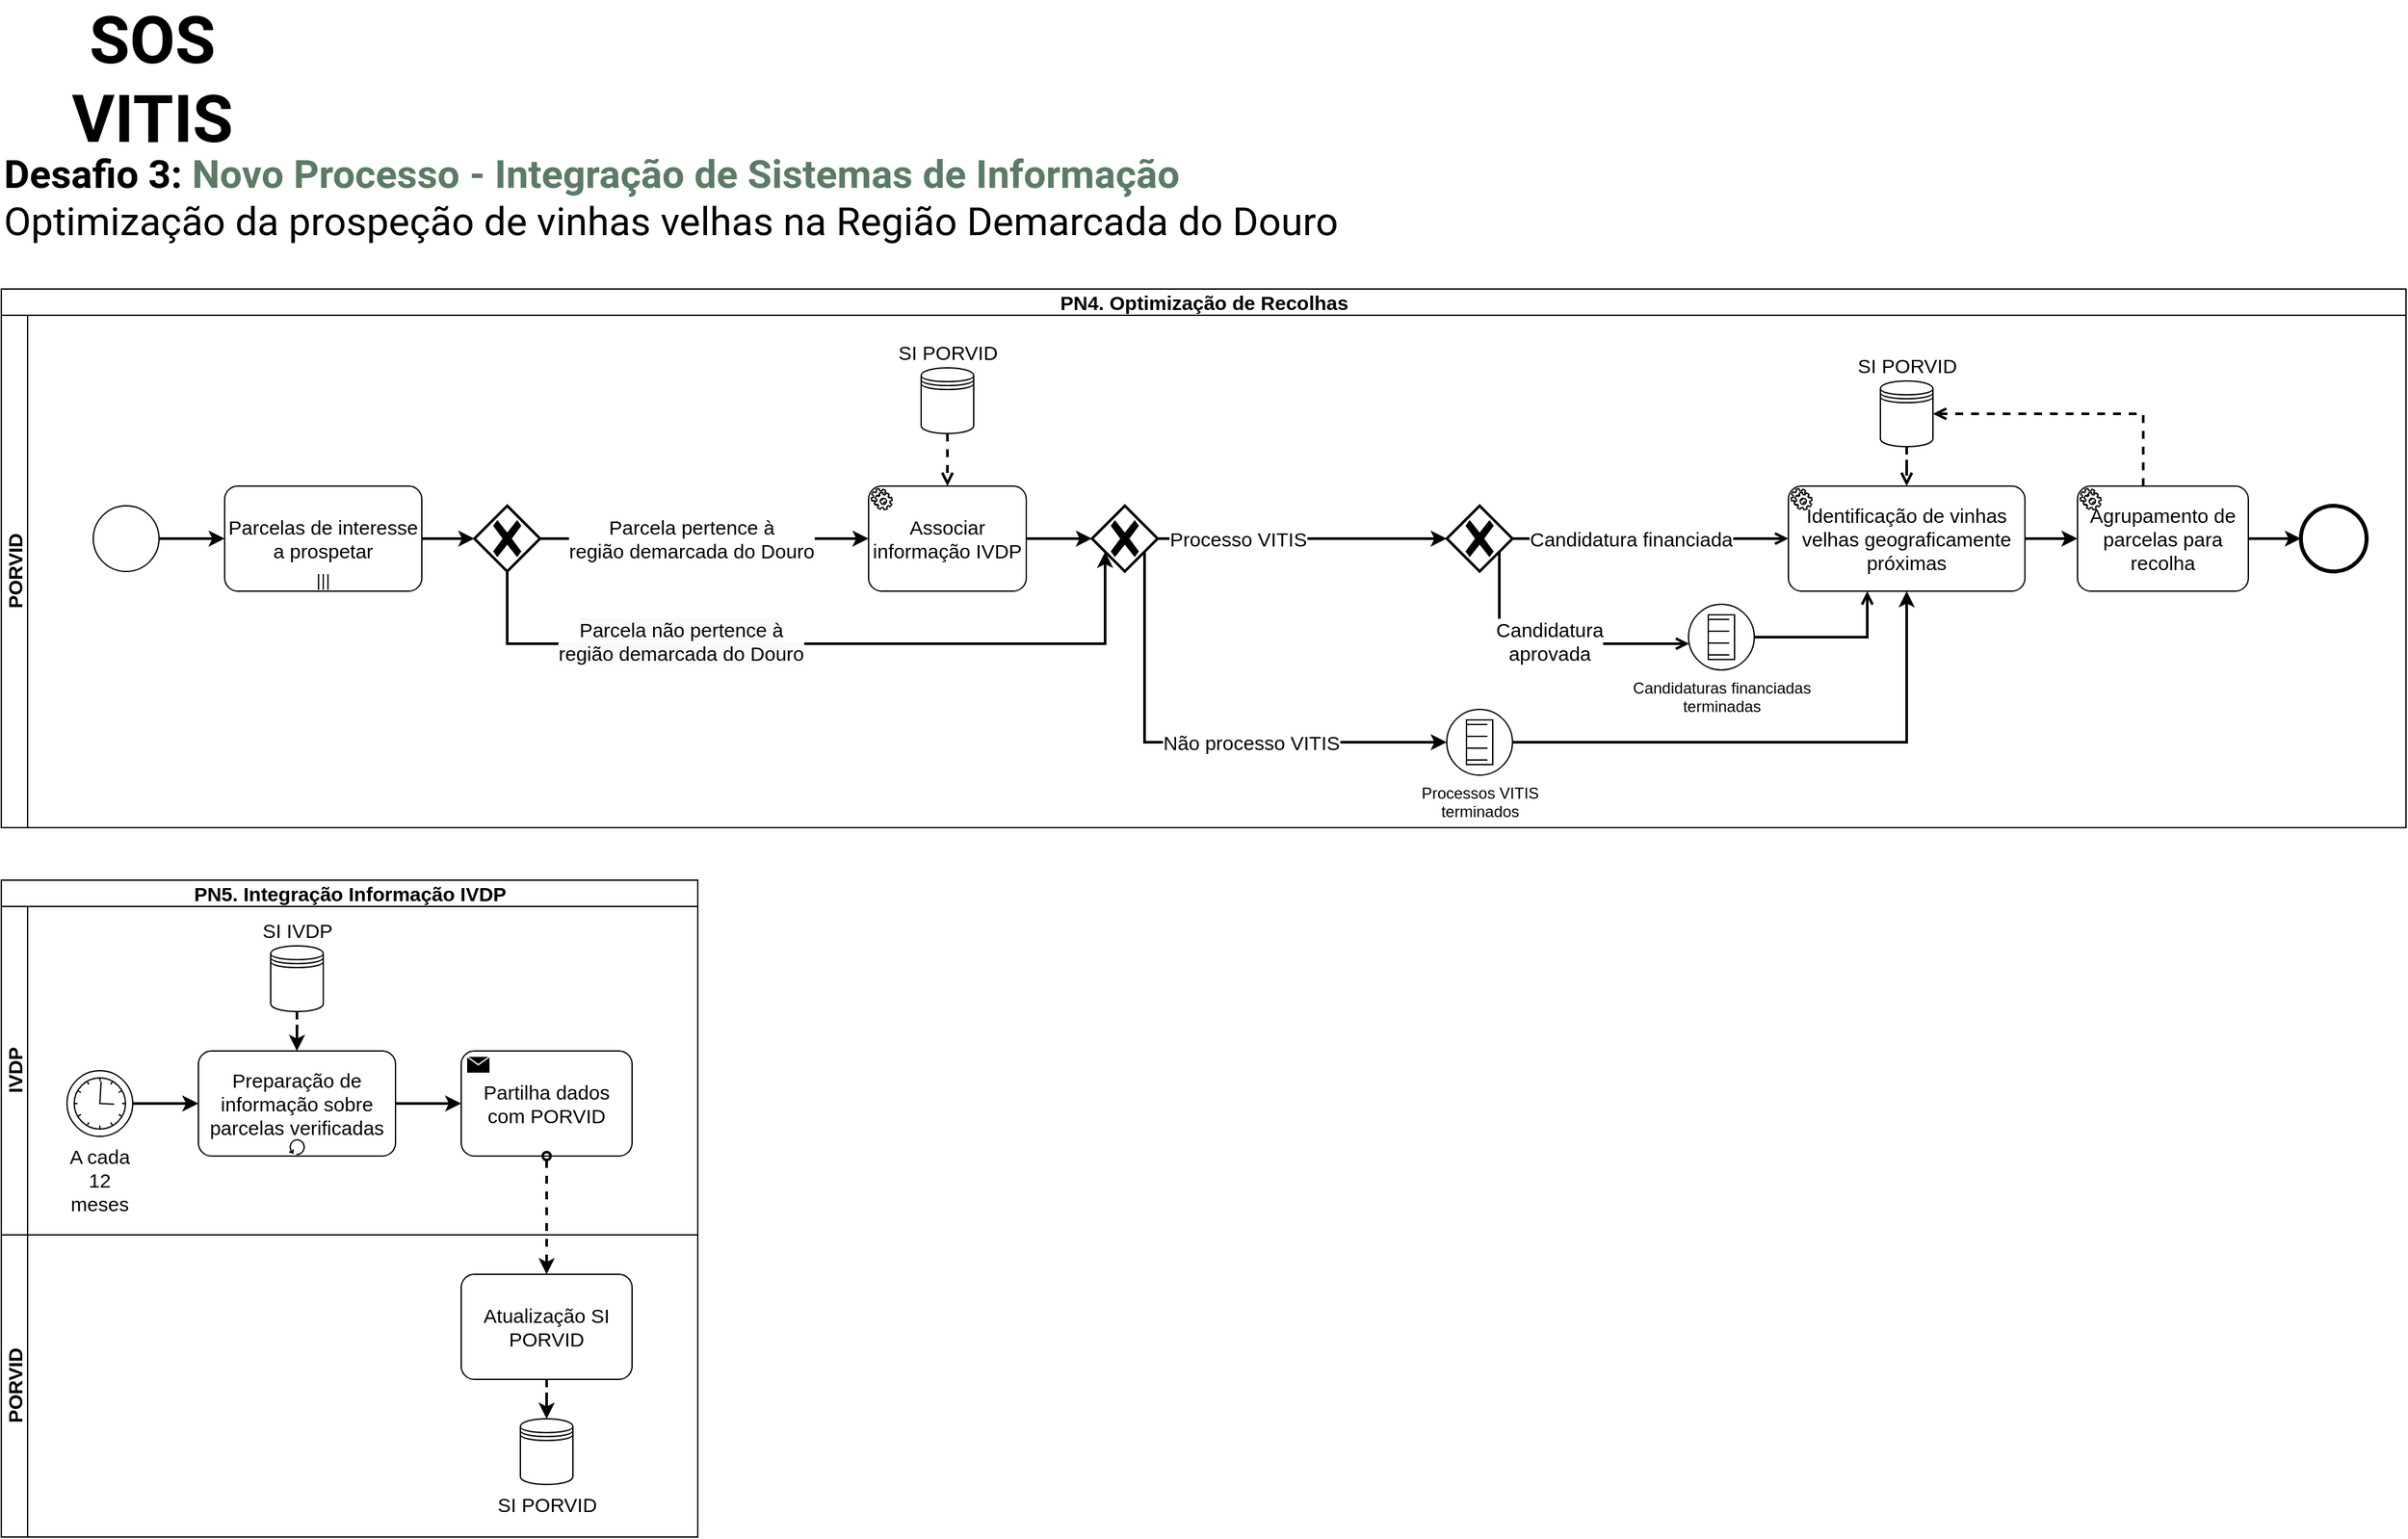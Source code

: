 <mxfile compressed="false" version="15.8.7" type="device">
  <diagram id="prtHgNgQTEPvFCAcTncT" name="Processos Alto Nível">
    <mxGraphModel dx="1673" dy="1054" grid="1" gridSize="10" guides="1" tooltips="1" connect="1" arrows="1" fold="1" page="1" pageScale="1" pageWidth="827" pageHeight="1169" math="0" shadow="0">
      <root>
        <mxCell id="0" />
        <mxCell id="1" parent="0" />
        <mxCell id="NLFkMVxidJrpuLbfi5vq-1" value="&lt;b&gt;Desafio 3: &lt;font color=&quot;#5b7b65&quot;&gt;Novo Processo - Integração de Sistemas de Informação&lt;/font&gt;&lt;/b&gt;&lt;br&gt;Optimização da prospeção de vinhas velhas na Região Demarcada do Douro" style="text;html=1;strokeColor=none;fillColor=none;align=left;verticalAlign=middle;whiteSpace=wrap;rounded=0;fontSize=30;fontFamily=Roboto;fontSource=https%3A%2F%2Ffonts.googleapis.com%2Fcss%3Ffamily%3DRoboto;" parent="1" vertex="1">
          <mxGeometry x="40" y="120" width="1060" height="100" as="geometry" />
        </mxCell>
        <mxCell id="8Ae6zeDYgx-UutW48Nks-54" value="&lt;font style=&quot;font-size: 50px;&quot;&gt;&lt;b style=&quot;font-size: 50px;&quot;&gt;SOS VITIS&lt;/b&gt;&lt;/font&gt;" style="text;html=1;strokeColor=none;fillColor=none;align=center;verticalAlign=middle;whiteSpace=wrap;rounded=0;fontFamily=Roboto;fontSize=50;fontColor=#000000;fontSource=https%3A%2F%2Ffonts.googleapis.com%2Fcss%3Ffamily%3DRoboto;" parent="1" vertex="1">
          <mxGeometry x="40" y="40" width="230" height="80" as="geometry" />
        </mxCell>
        <mxCell id="RrkdCd4so9SFuspl1RXy-1" value="&lt;span style=&quot;font-size: 15px ; background-color: rgb(255 , 255 , 255)&quot;&gt;PN4. Optimização de Recolhas&lt;/span&gt;" style="swimlane;html=1;childLayout=stackLayout;resizeParent=1;resizeParentMax=0;horizontal=1;startSize=20;horizontalStack=0;" parent="1" vertex="1">
          <mxGeometry x="40" y="240" width="1830" height="410" as="geometry">
            <mxRectangle x="40" y="1730" width="250" height="20" as="alternateBounds" />
          </mxGeometry>
        </mxCell>
        <mxCell id="RrkdCd4so9SFuspl1RXy-3" value="&lt;span style=&quot;font-size: 15px&quot;&gt;PORVID&lt;/span&gt;" style="swimlane;html=1;startSize=20;horizontal=0;" parent="RrkdCd4so9SFuspl1RXy-1" vertex="1">
          <mxGeometry y="20" width="1830" height="390" as="geometry" />
        </mxCell>
        <mxCell id="RrkdCd4so9SFuspl1RXy-7" style="edgeStyle=orthogonalEdgeStyle;rounded=0;jumpStyle=arc;orthogonalLoop=1;jettySize=auto;html=1;labelBackgroundColor=default;fontSize=15;startArrow=none;startFill=0;endArrow=open;endFill=0;strokeWidth=2;dashed=1;" parent="RrkdCd4so9SFuspl1RXy-3" source="RrkdCd4so9SFuspl1RXy-8" target="1hHnKpsaH6cNvzyIpWSU-2" edge="1">
          <mxGeometry relative="1" as="geometry">
            <mxPoint x="720" y="130" as="targetPoint" />
          </mxGeometry>
        </mxCell>
        <mxCell id="RrkdCd4so9SFuspl1RXy-8" value="SI PORVID" style="shape=datastore;labelPosition=center;verticalLabelPosition=top;align=center;verticalAlign=bottom;rounded=0;shadow=0;glass=0;sketch=0;fontSize=15;html=1;" parent="RrkdCd4so9SFuspl1RXy-3" vertex="1">
          <mxGeometry x="700" y="40" width="40" height="50" as="geometry" />
        </mxCell>
        <mxCell id="RrkdCd4so9SFuspl1RXy-9" value="" style="points=[[0.25,0.25,0],[0.5,0,0],[0.75,0.25,0],[1,0.5,0],[0.75,0.75,0],[0.5,1,0],[0.25,0.75,0],[0,0.5,0]];shape=mxgraph.bpmn.gateway2;html=1;verticalLabelPosition=bottom;labelBackgroundColor=#ffffff;verticalAlign=top;align=center;perimeter=rhombusPerimeter;outlineConnect=0;outline=none;symbol=none;gwType=exclusive;fontSize=15;strokeWidth=2;" parent="RrkdCd4so9SFuspl1RXy-3" vertex="1">
          <mxGeometry x="830" y="145" width="50" height="50" as="geometry" />
        </mxCell>
        <mxCell id="RrkdCd4so9SFuspl1RXy-10" value="Processo VITIS" style="edgeStyle=orthogonalEdgeStyle;rounded=0;orthogonalLoop=1;jettySize=auto;html=1;fontSize=15;startArrow=none;startFill=0;endArrow=classic;endFill=1;strokeWidth=2;" parent="RrkdCd4so9SFuspl1RXy-3" source="RrkdCd4so9SFuspl1RXy-9" target="RrkdCd4so9SFuspl1RXy-33" edge="1">
          <mxGeometry x="-0.448" relative="1" as="geometry">
            <mxPoint x="1220" y="170" as="targetPoint" />
            <mxPoint as="offset" />
          </mxGeometry>
        </mxCell>
        <mxCell id="RrkdCd4so9SFuspl1RXy-11" style="edgeStyle=orthogonalEdgeStyle;rounded=0;orthogonalLoop=1;jettySize=auto;html=1;fontSize=15;startArrow=none;startFill=0;endArrow=classic;endFill=1;strokeWidth=2;" parent="RrkdCd4so9SFuspl1RXy-3" source="RrkdCd4so9SFuspl1RXy-9" target="RrkdCd4so9SFuspl1RXy-23" edge="1">
          <mxGeometry relative="1" as="geometry">
            <Array as="points">
              <mxPoint x="870" y="325" />
            </Array>
            <mxPoint x="1140" y="265" as="targetPoint" />
          </mxGeometry>
        </mxCell>
        <mxCell id="RrkdCd4so9SFuspl1RXy-12" value="Não processo VITIS" style="edgeLabel;html=1;align=center;verticalAlign=middle;resizable=0;points=[];fontSize=15;" parent="RrkdCd4so9SFuspl1RXy-11" vertex="1" connectable="0">
          <mxGeometry x="-0.097" y="-1" relative="1" as="geometry">
            <mxPoint x="56" y="-1" as="offset" />
          </mxGeometry>
        </mxCell>
        <mxCell id="RrkdCd4so9SFuspl1RXy-13" style="edgeStyle=orthogonalEdgeStyle;rounded=0;orthogonalLoop=1;jettySize=auto;html=1;startArrow=none;startFill=0;endArrow=classic;endFill=1;strokeWidth=2;" parent="RrkdCd4so9SFuspl1RXy-3" source="1hHnKpsaH6cNvzyIpWSU-4" target="RrkdCd4so9SFuspl1RXy-17" edge="1">
          <mxGeometry relative="1" as="geometry">
            <mxPoint x="1774.0" y="170.0" as="targetPoint" />
            <mxPoint x="1750" y="170" as="sourcePoint" />
          </mxGeometry>
        </mxCell>
        <mxCell id="RrkdCd4so9SFuspl1RXy-14" style="edgeStyle=orthogonalEdgeStyle;rounded=0;orthogonalLoop=1;jettySize=auto;html=1;fontSize=15;startArrow=none;startFill=0;endArrow=classic;endFill=1;strokeWidth=2;" parent="RrkdCd4so9SFuspl1RXy-3" source="1hHnKpsaH6cNvzyIpWSU-3" target="1hHnKpsaH6cNvzyIpWSU-4" edge="1">
          <mxGeometry relative="1" as="geometry">
            <mxPoint x="1540" y="170" as="sourcePoint" />
            <mxPoint x="1570" y="170" as="targetPoint" />
          </mxGeometry>
        </mxCell>
        <mxCell id="RrkdCd4so9SFuspl1RXy-15" style="edgeStyle=orthogonalEdgeStyle;rounded=0;orthogonalLoop=1;jettySize=auto;html=1;dashed=1;fontSize=15;startArrow=none;startFill=0;endArrow=open;endFill=0;strokeWidth=2;" parent="RrkdCd4so9SFuspl1RXy-3" source="RrkdCd4so9SFuspl1RXy-16" target="1hHnKpsaH6cNvzyIpWSU-3" edge="1">
          <mxGeometry relative="1" as="geometry">
            <mxPoint x="1450" y="130" as="targetPoint" />
          </mxGeometry>
        </mxCell>
        <mxCell id="RrkdCd4so9SFuspl1RXy-16" value="SI PORVID" style="shape=datastore;labelPosition=center;verticalLabelPosition=top;align=center;verticalAlign=bottom;rounded=0;shadow=0;glass=0;sketch=0;fontSize=15;html=1;" parent="RrkdCd4so9SFuspl1RXy-3" vertex="1">
          <mxGeometry x="1430" y="50" width="40" height="50" as="geometry" />
        </mxCell>
        <mxCell id="RrkdCd4so9SFuspl1RXy-17" value="" style="points=[[0.145,0.145,0],[0.5,0,0],[0.855,0.145,0],[1,0.5,0],[0.855,0.855,0],[0.5,1,0],[0.145,0.855,0],[0,0.5,0]];shape=mxgraph.bpmn.event;html=1;verticalLabelPosition=bottom;labelBackgroundColor=#ffffff;verticalAlign=top;align=center;perimeter=ellipsePerimeter;outlineConnect=0;aspect=fixed;outline=end;symbol=terminate2;rounded=0;shadow=0;glass=0;sketch=0;fontSize=15;" parent="RrkdCd4so9SFuspl1RXy-3" vertex="1">
          <mxGeometry x="1750" y="145" width="50" height="50" as="geometry" />
        </mxCell>
        <mxCell id="RrkdCd4so9SFuspl1RXy-18" style="edgeStyle=orthogonalEdgeStyle;rounded=0;jumpStyle=arc;orthogonalLoop=1;jettySize=auto;html=1;labelBackgroundColor=default;fontSize=15;startArrow=none;startFill=0;endArrow=classic;endFill=1;strokeWidth=2;" parent="RrkdCd4so9SFuspl1RXy-3" source="RrkdCd4so9SFuspl1RXy-19" target="RrkdCd4so9SFuspl1RXy-21" edge="1">
          <mxGeometry relative="1" as="geometry" />
        </mxCell>
        <mxCell id="RrkdCd4so9SFuspl1RXy-19" value="" style="points=[[0.145,0.145,0],[0.5,0,0],[0.855,0.145,0],[1,0.5,0],[0.855,0.855,0],[0.5,1,0],[0.145,0.855,0],[0,0.5,0]];shape=mxgraph.bpmn.event;html=1;verticalLabelPosition=bottom;labelBackgroundColor=#ffffff;verticalAlign=top;align=center;perimeter=ellipsePerimeter;outlineConnect=0;aspect=fixed;outline=standard;symbol=general;" parent="RrkdCd4so9SFuspl1RXy-3" vertex="1">
          <mxGeometry x="70" y="145" width="50" height="50" as="geometry" />
        </mxCell>
        <mxCell id="RrkdCd4so9SFuspl1RXy-20" style="edgeStyle=orthogonalEdgeStyle;rounded=0;jumpStyle=arc;orthogonalLoop=1;jettySize=auto;html=1;labelBackgroundColor=default;fontSize=15;startArrow=none;startFill=0;endArrow=classic;endFill=1;strokeWidth=2;" parent="RrkdCd4so9SFuspl1RXy-3" source="RrkdCd4so9SFuspl1RXy-21" target="RrkdCd4so9SFuspl1RXy-27" edge="1">
          <mxGeometry relative="1" as="geometry">
            <mxPoint x="400" y="170.0" as="sourcePoint" />
            <mxPoint x="360" y="170" as="targetPoint" />
          </mxGeometry>
        </mxCell>
        <mxCell id="RrkdCd4so9SFuspl1RXy-21" value="Parcelas de interesse a prospetar" style="points=[[0.25,0,0],[0.5,0,0],[0.75,0,0],[1,0.25,0],[1,0.5,0],[1,0.75,0],[0.75,1,0],[0.5,1,0],[0.25,1,0],[0,0.75,0],[0,0.5,0],[0,0.25,0]];shape=mxgraph.bpmn.task;whiteSpace=wrap;rectStyle=rounded;size=10;taskMarker=abstract;isLoopMultiParallel=1;fontSize=15;strokeWidth=1;" parent="RrkdCd4so9SFuspl1RXy-3" vertex="1">
          <mxGeometry x="170" y="130" width="150" height="80" as="geometry" />
        </mxCell>
        <mxCell id="2uTNJzqhU__OVpJ8WhRm-1" style="edgeStyle=orthogonalEdgeStyle;rounded=0;orthogonalLoop=1;jettySize=auto;html=1;strokeWidth=2;" edge="1" parent="RrkdCd4so9SFuspl1RXy-3" source="RrkdCd4so9SFuspl1RXy-23" target="1hHnKpsaH6cNvzyIpWSU-3">
          <mxGeometry relative="1" as="geometry" />
        </mxCell>
        <mxCell id="RrkdCd4so9SFuspl1RXy-23" value="Processos VITIS &lt;br&gt;terminados" style="points=[[0.145,0.145,0],[0.5,0,0],[0.855,0.145,0],[1,0.5,0],[0.855,0.855,0],[0.5,1,0],[0.145,0.855,0],[0,0.5,0]];shape=mxgraph.bpmn.event;html=1;verticalLabelPosition=bottom;labelBackgroundColor=#ffffff;verticalAlign=top;align=center;perimeter=ellipsePerimeter;outlineConnect=0;aspect=fixed;outline=standard;symbol=conditional;fillColor=none;" parent="RrkdCd4so9SFuspl1RXy-3" vertex="1">
          <mxGeometry x="1100" y="300" width="50" height="50" as="geometry" />
        </mxCell>
        <mxCell id="RrkdCd4so9SFuspl1RXy-24" value="Parcela pertence à&lt;br&gt;região demarcada do Douro" style="edgeStyle=orthogonalEdgeStyle;rounded=0;jumpStyle=arc;orthogonalLoop=1;jettySize=auto;html=1;labelBackgroundColor=default;fontSize=15;startArrow=none;startFill=0;endArrow=classic;endFill=1;strokeWidth=2;" parent="RrkdCd4so9SFuspl1RXy-3" source="RrkdCd4so9SFuspl1RXy-27" target="1hHnKpsaH6cNvzyIpWSU-2" edge="1">
          <mxGeometry x="-0.071" relative="1" as="geometry">
            <mxPoint x="660" y="170" as="targetPoint" />
            <mxPoint x="-1" as="offset" />
          </mxGeometry>
        </mxCell>
        <mxCell id="RrkdCd4so9SFuspl1RXy-25" style="edgeStyle=orthogonalEdgeStyle;rounded=0;jumpStyle=arc;orthogonalLoop=1;jettySize=auto;html=1;labelBackgroundColor=default;fontSize=15;startArrow=none;startFill=0;endArrow=classic;endFill=1;strokeWidth=2;" parent="RrkdCd4so9SFuspl1RXy-3" source="RrkdCd4so9SFuspl1RXy-27" target="RrkdCd4so9SFuspl1RXy-9" edge="1">
          <mxGeometry relative="1" as="geometry">
            <mxPoint x="820" y="250" as="targetPoint" />
            <Array as="points">
              <mxPoint x="385" y="250" />
              <mxPoint x="840" y="250" />
            </Array>
          </mxGeometry>
        </mxCell>
        <mxCell id="RrkdCd4so9SFuspl1RXy-26" value="&lt;span style=&quot;background-color: rgb(248 , 249 , 250)&quot;&gt;Parcela não pertence à&lt;/span&gt;&lt;br style=&quot;background-color: rgb(248 , 249 , 250)&quot;&gt;&lt;span style=&quot;background-color: rgb(248 , 249 , 250)&quot;&gt;região demarcada do Douro&lt;/span&gt;" style="edgeLabel;html=1;align=center;verticalAlign=middle;resizable=0;points=[];fontSize=15;" parent="RrkdCd4so9SFuspl1RXy-25" vertex="1" connectable="0">
          <mxGeometry x="0.134" y="2" relative="1" as="geometry">
            <mxPoint x="-142" as="offset" />
          </mxGeometry>
        </mxCell>
        <mxCell id="RrkdCd4so9SFuspl1RXy-27" value="" style="points=[[0.25,0.25,0],[0.5,0,0],[0.75,0.25,0],[1,0.5,0],[0.75,0.75,0],[0.5,1,0],[0.25,0.75,0],[0,0.5,0]];shape=mxgraph.bpmn.gateway2;html=1;verticalLabelPosition=bottom;labelBackgroundColor=#ffffff;verticalAlign=top;align=center;perimeter=rhombusPerimeter;outlineConnect=0;outline=none;symbol=none;gwType=exclusive;fontSize=15;strokeWidth=2;" parent="RrkdCd4so9SFuspl1RXy-3" vertex="1">
          <mxGeometry x="360" y="145" width="50" height="50" as="geometry" />
        </mxCell>
        <mxCell id="RrkdCd4so9SFuspl1RXy-28" style="edgeStyle=orthogonalEdgeStyle;rounded=0;jumpStyle=arc;orthogonalLoop=1;jettySize=auto;html=1;labelBackgroundColor=default;fontSize=15;startArrow=none;startFill=0;endArrow=classic;endFill=1;strokeWidth=2;" parent="RrkdCd4so9SFuspl1RXy-3" source="1hHnKpsaH6cNvzyIpWSU-2" target="RrkdCd4so9SFuspl1RXy-9" edge="1">
          <mxGeometry relative="1" as="geometry">
            <mxPoint x="780" y="170" as="sourcePoint" />
          </mxGeometry>
        </mxCell>
        <mxCell id="RrkdCd4so9SFuspl1RXy-29" style="edgeStyle=orthogonalEdgeStyle;rounded=0;jumpStyle=arc;orthogonalLoop=1;jettySize=auto;html=1;labelBackgroundColor=default;fontSize=15;startArrow=none;startFill=0;endArrow=open;endFill=0;strokeWidth=2;" parent="RrkdCd4so9SFuspl1RXy-3" source="RrkdCd4so9SFuspl1RXy-33" target="1hHnKpsaH6cNvzyIpWSU-3" edge="1">
          <mxGeometry relative="1" as="geometry">
            <mxPoint x="1360" y="170" as="targetPoint" />
          </mxGeometry>
        </mxCell>
        <mxCell id="RrkdCd4so9SFuspl1RXy-30" value="Candidatura financiada" style="edgeLabel;html=1;align=center;verticalAlign=middle;resizable=0;points=[];fontSize=15;" parent="RrkdCd4so9SFuspl1RXy-29" vertex="1" connectable="0">
          <mxGeometry x="0.269" relative="1" as="geometry">
            <mxPoint x="-43" as="offset" />
          </mxGeometry>
        </mxCell>
        <mxCell id="RrkdCd4so9SFuspl1RXy-31" style="edgeStyle=orthogonalEdgeStyle;rounded=0;jumpStyle=arc;orthogonalLoop=1;jettySize=auto;html=1;labelBackgroundColor=default;fontSize=15;startArrow=none;startFill=0;endArrow=open;endFill=0;strokeWidth=2;" parent="RrkdCd4so9SFuspl1RXy-3" source="RrkdCd4so9SFuspl1RXy-33" target="RrkdCd4so9SFuspl1RXy-35" edge="1">
          <mxGeometry relative="1" as="geometry">
            <Array as="points">
              <mxPoint x="1140" y="250" />
            </Array>
          </mxGeometry>
        </mxCell>
        <mxCell id="RrkdCd4so9SFuspl1RXy-32" value="Candidatura &lt;br&gt;aprovada" style="edgeLabel;html=1;align=center;verticalAlign=middle;resizable=0;points=[];fontSize=15;" parent="RrkdCd4so9SFuspl1RXy-31" vertex="1" connectable="0">
          <mxGeometry x="0.008" y="2" relative="1" as="geometry">
            <mxPoint as="offset" />
          </mxGeometry>
        </mxCell>
        <mxCell id="RrkdCd4so9SFuspl1RXy-33" value="" style="points=[[0.25,0.25,0],[0.5,0,0],[0.75,0.25,0],[1,0.5,0],[0.75,0.75,0],[0.5,1,0],[0.25,0.75,0],[0,0.5,0]];shape=mxgraph.bpmn.gateway2;html=1;verticalLabelPosition=bottom;labelBackgroundColor=#ffffff;verticalAlign=top;align=center;perimeter=rhombusPerimeter;outlineConnect=0;outline=none;symbol=none;gwType=exclusive;fontSize=15;strokeWidth=2;" parent="RrkdCd4so9SFuspl1RXy-3" vertex="1">
          <mxGeometry x="1100" y="145" width="50" height="50" as="geometry" />
        </mxCell>
        <mxCell id="RrkdCd4so9SFuspl1RXy-34" style="edgeStyle=orthogonalEdgeStyle;rounded=0;jumpStyle=arc;orthogonalLoop=1;jettySize=auto;html=1;labelBackgroundColor=default;fontSize=15;startArrow=none;startFill=0;endArrow=open;endFill=0;strokeWidth=2;" parent="RrkdCd4so9SFuspl1RXy-3" source="RrkdCd4so9SFuspl1RXy-35" target="1hHnKpsaH6cNvzyIpWSU-3" edge="1">
          <mxGeometry relative="1" as="geometry">
            <mxPoint x="1450" y="210" as="targetPoint" />
            <Array as="points">
              <mxPoint x="1420" y="245" />
            </Array>
          </mxGeometry>
        </mxCell>
        <mxCell id="RrkdCd4so9SFuspl1RXy-35" value="Candidaturas financiadas &lt;br&gt;terminadas" style="points=[[0.145,0.145,0],[0.5,0,0],[0.855,0.145,0],[1,0.5,0],[0.855,0.855,0],[0.5,1,0],[0.145,0.855,0],[0,0.5,0]];shape=mxgraph.bpmn.event;html=1;verticalLabelPosition=bottom;labelBackgroundColor=#ffffff;verticalAlign=top;align=center;perimeter=ellipsePerimeter;outlineConnect=0;aspect=fixed;outline=standard;symbol=conditional;fillColor=none;" parent="RrkdCd4so9SFuspl1RXy-3" vertex="1">
          <mxGeometry x="1284" y="220" width="50" height="50" as="geometry" />
        </mxCell>
        <mxCell id="1hHnKpsaH6cNvzyIpWSU-2" value="Associar informação IVDP" style="points=[[0.25,0,0],[0.5,0,0],[0.75,0,0],[1,0.25,0],[1,0.5,0],[1,0.75,0],[0.75,1,0],[0.5,1,0],[0.25,1,0],[0,0.75,0],[0,0.5,0],[0,0.25,0]];shape=mxgraph.bpmn.task;whiteSpace=wrap;rectStyle=rounded;size=10;taskMarker=service;fontSize=15;" parent="RrkdCd4so9SFuspl1RXy-3" vertex="1">
          <mxGeometry x="660" y="130" width="120" height="80" as="geometry" />
        </mxCell>
        <mxCell id="1hHnKpsaH6cNvzyIpWSU-3" value="Identificação de vinhas velhas geograficamente próximas" style="points=[[0.25,0,0],[0.5,0,0],[0.75,0,0],[1,0.25,0],[1,0.5,0],[1,0.75,0],[0.75,1,0],[0.5,1,0],[0.25,1,0],[0,0.75,0],[0,0.5,0],[0,0.25,0]];shape=mxgraph.bpmn.task;whiteSpace=wrap;rectStyle=rounded;size=10;taskMarker=service;fontSize=15;" parent="RrkdCd4so9SFuspl1RXy-3" vertex="1">
          <mxGeometry x="1360" y="130" width="180" height="80" as="geometry" />
        </mxCell>
        <mxCell id="2uTNJzqhU__OVpJ8WhRm-2" style="edgeStyle=orthogonalEdgeStyle;rounded=0;orthogonalLoop=1;jettySize=auto;html=1;entryX=1;entryY=0.5;entryDx=0;entryDy=0;strokeWidth=2;dashed=1;endArrow=open;endFill=0;" edge="1" parent="RrkdCd4so9SFuspl1RXy-3" source="1hHnKpsaH6cNvzyIpWSU-4" target="RrkdCd4so9SFuspl1RXy-16">
          <mxGeometry relative="1" as="geometry">
            <Array as="points">
              <mxPoint x="1630" y="75" />
            </Array>
          </mxGeometry>
        </mxCell>
        <mxCell id="1hHnKpsaH6cNvzyIpWSU-4" value="Agrupamento de parcelas para recolha" style="points=[[0.25,0,0],[0.5,0,0],[0.75,0,0],[1,0.25,0],[1,0.5,0],[1,0.75,0],[0.75,1,0],[0.5,1,0],[0.25,1,0],[0,0.75,0],[0,0.5,0],[0,0.25,0]];shape=mxgraph.bpmn.task;whiteSpace=wrap;rectStyle=rounded;size=10;taskMarker=service;fontSize=15;" parent="RrkdCd4so9SFuspl1RXy-3" vertex="1">
          <mxGeometry x="1580" y="130" width="130" height="80" as="geometry" />
        </mxCell>
        <mxCell id="1hHnKpsaH6cNvzyIpWSU-5" value="&lt;span style=&quot;background-color: rgb(255 , 255 , 255)&quot;&gt;PN5. Integração Informação IVDP&lt;/span&gt;" style="swimlane;html=1;childLayout=stackLayout;resizeParent=1;resizeParentMax=0;horizontal=1;startSize=20;horizontalStack=0;fontSize=15;" parent="1" vertex="1">
          <mxGeometry x="40" y="690" width="530" height="500" as="geometry" />
        </mxCell>
        <mxCell id="1hHnKpsaH6cNvzyIpWSU-6" value="IVDP" style="swimlane;html=1;startSize=20;horizontal=0;fontSize=15;" parent="1hHnKpsaH6cNvzyIpWSU-5" vertex="1">
          <mxGeometry y="20" width="530" height="250" as="geometry" />
        </mxCell>
        <mxCell id="1hHnKpsaH6cNvzyIpWSU-10" value="SI IVDP" style="shape=datastore;labelPosition=center;verticalLabelPosition=top;align=center;verticalAlign=bottom;rounded=0;shadow=0;glass=0;sketch=0;fontSize=15;html=1;" parent="1hHnKpsaH6cNvzyIpWSU-6" vertex="1">
          <mxGeometry x="205" y="30" width="40" height="50" as="geometry" />
        </mxCell>
        <mxCell id="1hHnKpsaH6cNvzyIpWSU-11" value="Partilha dados com PORVID" style="points=[[0.25,0,0],[0.5,0,0],[0.75,0,0],[1,0.25,0],[1,0.5,0],[1,0.75,0],[0.75,1,0],[0.5,1,0],[0.25,1,0],[0,0.75,0],[0,0.5,0],[0,0.25,0]];shape=mxgraph.bpmn.task;whiteSpace=wrap;rectStyle=rounded;size=10;taskMarker=send;rounded=0;shadow=0;glass=0;sketch=0;fontSize=15;align=center;verticalAlign=middle;html=1;strokeWidth=1;" parent="1hHnKpsaH6cNvzyIpWSU-6" vertex="1">
          <mxGeometry x="350" y="110" width="130" height="80" as="geometry" />
        </mxCell>
        <mxCell id="1hHnKpsaH6cNvzyIpWSU-12" value="&lt;span style=&quot;font-family: &amp;#34;helvetica&amp;#34;&quot;&gt;Preparação de informação sobre parcelas verificadas&lt;/span&gt;" style="points=[[0.25,0,0],[0.5,0,0],[0.75,0,0],[1,0.25,0],[1,0.5,0],[1,0.75,0],[0.75,1,0],[0.5,1,0],[0.25,1,0],[0,0.75,0],[0,0.5,0],[0,0.25,0]];shape=mxgraph.bpmn.task;whiteSpace=wrap;rectStyle=rounded;size=10;taskMarker=abstract;isLoopStandard=1;fontFamily=Roboto;fontSource=https%3A%2F%2Ffonts.googleapis.com%2Fcss%3Ffamily%3DRoboto;fontSize=15;fontColor=#000000;strokeColor=default;strokeWidth=1;fillColor=default;gradientColor=none;html=1;" parent="1hHnKpsaH6cNvzyIpWSU-6" vertex="1">
          <mxGeometry x="150" y="110" width="150" height="80" as="geometry" />
        </mxCell>
        <mxCell id="1hHnKpsaH6cNvzyIpWSU-13" style="edgeStyle=orthogonalEdgeStyle;rounded=0;jumpStyle=arc;orthogonalLoop=1;jettySize=auto;html=1;labelBackgroundColor=default;fontSize=15;startArrow=none;startFill=0;endArrow=classic;endFill=1;strokeWidth=2;" parent="1hHnKpsaH6cNvzyIpWSU-6" source="1hHnKpsaH6cNvzyIpWSU-16" target="1hHnKpsaH6cNvzyIpWSU-12" edge="1">
          <mxGeometry relative="1" as="geometry">
            <mxPoint x="150" y="150" as="targetPoint" />
            <mxPoint x="90" y="150" as="sourcePoint" />
          </mxGeometry>
        </mxCell>
        <mxCell id="1hHnKpsaH6cNvzyIpWSU-14" style="edgeStyle=orthogonalEdgeStyle;rounded=0;orthogonalLoop=1;jettySize=auto;html=1;fontSize=15;startArrow=none;startFill=0;endArrow=classic;endFill=1;strokeWidth=2;dashed=1;" parent="1hHnKpsaH6cNvzyIpWSU-6" source="1hHnKpsaH6cNvzyIpWSU-10" target="1hHnKpsaH6cNvzyIpWSU-12" edge="1">
          <mxGeometry relative="1" as="geometry">
            <mxPoint x="225" y="190" as="targetPoint" />
          </mxGeometry>
        </mxCell>
        <mxCell id="1hHnKpsaH6cNvzyIpWSU-15" style="edgeStyle=orthogonalEdgeStyle;rounded=0;orthogonalLoop=1;jettySize=auto;html=1;fontSize=15;startArrow=none;startFill=0;endArrow=classic;endFill=1;strokeWidth=2;" parent="1hHnKpsaH6cNvzyIpWSU-6" source="1hHnKpsaH6cNvzyIpWSU-12" target="1hHnKpsaH6cNvzyIpWSU-11" edge="1">
          <mxGeometry relative="1" as="geometry">
            <mxPoint x="300" y="150" as="sourcePoint" />
          </mxGeometry>
        </mxCell>
        <mxCell id="1hHnKpsaH6cNvzyIpWSU-16" value="A cada 12 meses" style="points=[[0.145,0.145,0],[0.5,0,0],[0.855,0.145,0],[1,0.5,0],[0.855,0.855,0],[0.5,1,0],[0.145,0.855,0],[0,0.5,0]];shape=mxgraph.bpmn.event;html=1;verticalLabelPosition=bottom;labelBackgroundColor=#ffffff;verticalAlign=top;align=center;perimeter=ellipsePerimeter;outlineConnect=0;aspect=fixed;outline=standard;symbol=timer;fontSize=15;whiteSpace=wrap;" parent="1hHnKpsaH6cNvzyIpWSU-6" vertex="1">
          <mxGeometry x="50" y="125" width="50" height="50" as="geometry" />
        </mxCell>
        <mxCell id="1hHnKpsaH6cNvzyIpWSU-7" value="PORVID" style="swimlane;html=1;startSize=20;horizontal=0;fontSize=15;" parent="1hHnKpsaH6cNvzyIpWSU-5" vertex="1">
          <mxGeometry y="270" width="530" height="230" as="geometry" />
        </mxCell>
        <mxCell id="1hHnKpsaH6cNvzyIpWSU-23" style="edgeStyle=orthogonalEdgeStyle;rounded=0;orthogonalLoop=1;jettySize=auto;html=1;dashed=1;fontSize=15;strokeWidth=2;" parent="1hHnKpsaH6cNvzyIpWSU-7" source="1hHnKpsaH6cNvzyIpWSU-19" target="1hHnKpsaH6cNvzyIpWSU-21" edge="1">
          <mxGeometry relative="1" as="geometry" />
        </mxCell>
        <mxCell id="1hHnKpsaH6cNvzyIpWSU-19" value="Atualização SI PORVID" style="points=[[0.25,0,0],[0.5,0,0],[0.75,0,0],[1,0.25,0],[1,0.5,0],[1,0.75,0],[0.75,1,0],[0.5,1,0],[0.25,1,0],[0,0.75,0],[0,0.5,0],[0,0.25,0]];shape=mxgraph.bpmn.task;whiteSpace=wrap;rectStyle=rounded;size=10;taskMarker=abstract;rounded=0;shadow=0;glass=0;sketch=0;fontSize=15;align=center;verticalAlign=middle;html=1;" parent="1hHnKpsaH6cNvzyIpWSU-7" vertex="1">
          <mxGeometry x="350" y="30" width="130" height="80" as="geometry" />
        </mxCell>
        <mxCell id="1hHnKpsaH6cNvzyIpWSU-21" value="SI PORVID" style="shape=datastore;labelPosition=center;verticalLabelPosition=bottom;align=center;verticalAlign=top;rounded=0;shadow=0;glass=0;sketch=0;fontSize=15;html=1;" parent="1hHnKpsaH6cNvzyIpWSU-7" vertex="1">
          <mxGeometry x="395" y="140" width="40" height="50" as="geometry" />
        </mxCell>
        <mxCell id="1hHnKpsaH6cNvzyIpWSU-20" style="edgeStyle=orthogonalEdgeStyle;rounded=0;orthogonalLoop=1;jettySize=auto;html=1;fontSize=15;startArrow=oval;startFill=0;endArrow=classic;endFill=1;strokeWidth=2;dashed=1;" parent="1hHnKpsaH6cNvzyIpWSU-5" source="1hHnKpsaH6cNvzyIpWSU-11" target="1hHnKpsaH6cNvzyIpWSU-19" edge="1">
          <mxGeometry relative="1" as="geometry">
            <Array as="points">
              <mxPoint x="415" y="250" />
              <mxPoint x="415" y="250" />
            </Array>
            <mxPoint x="570" y="690" as="targetPoint" />
            <mxPoint x="225" y="840" as="sourcePoint" />
          </mxGeometry>
        </mxCell>
      </root>
    </mxGraphModel>
  </diagram>
</mxfile>
